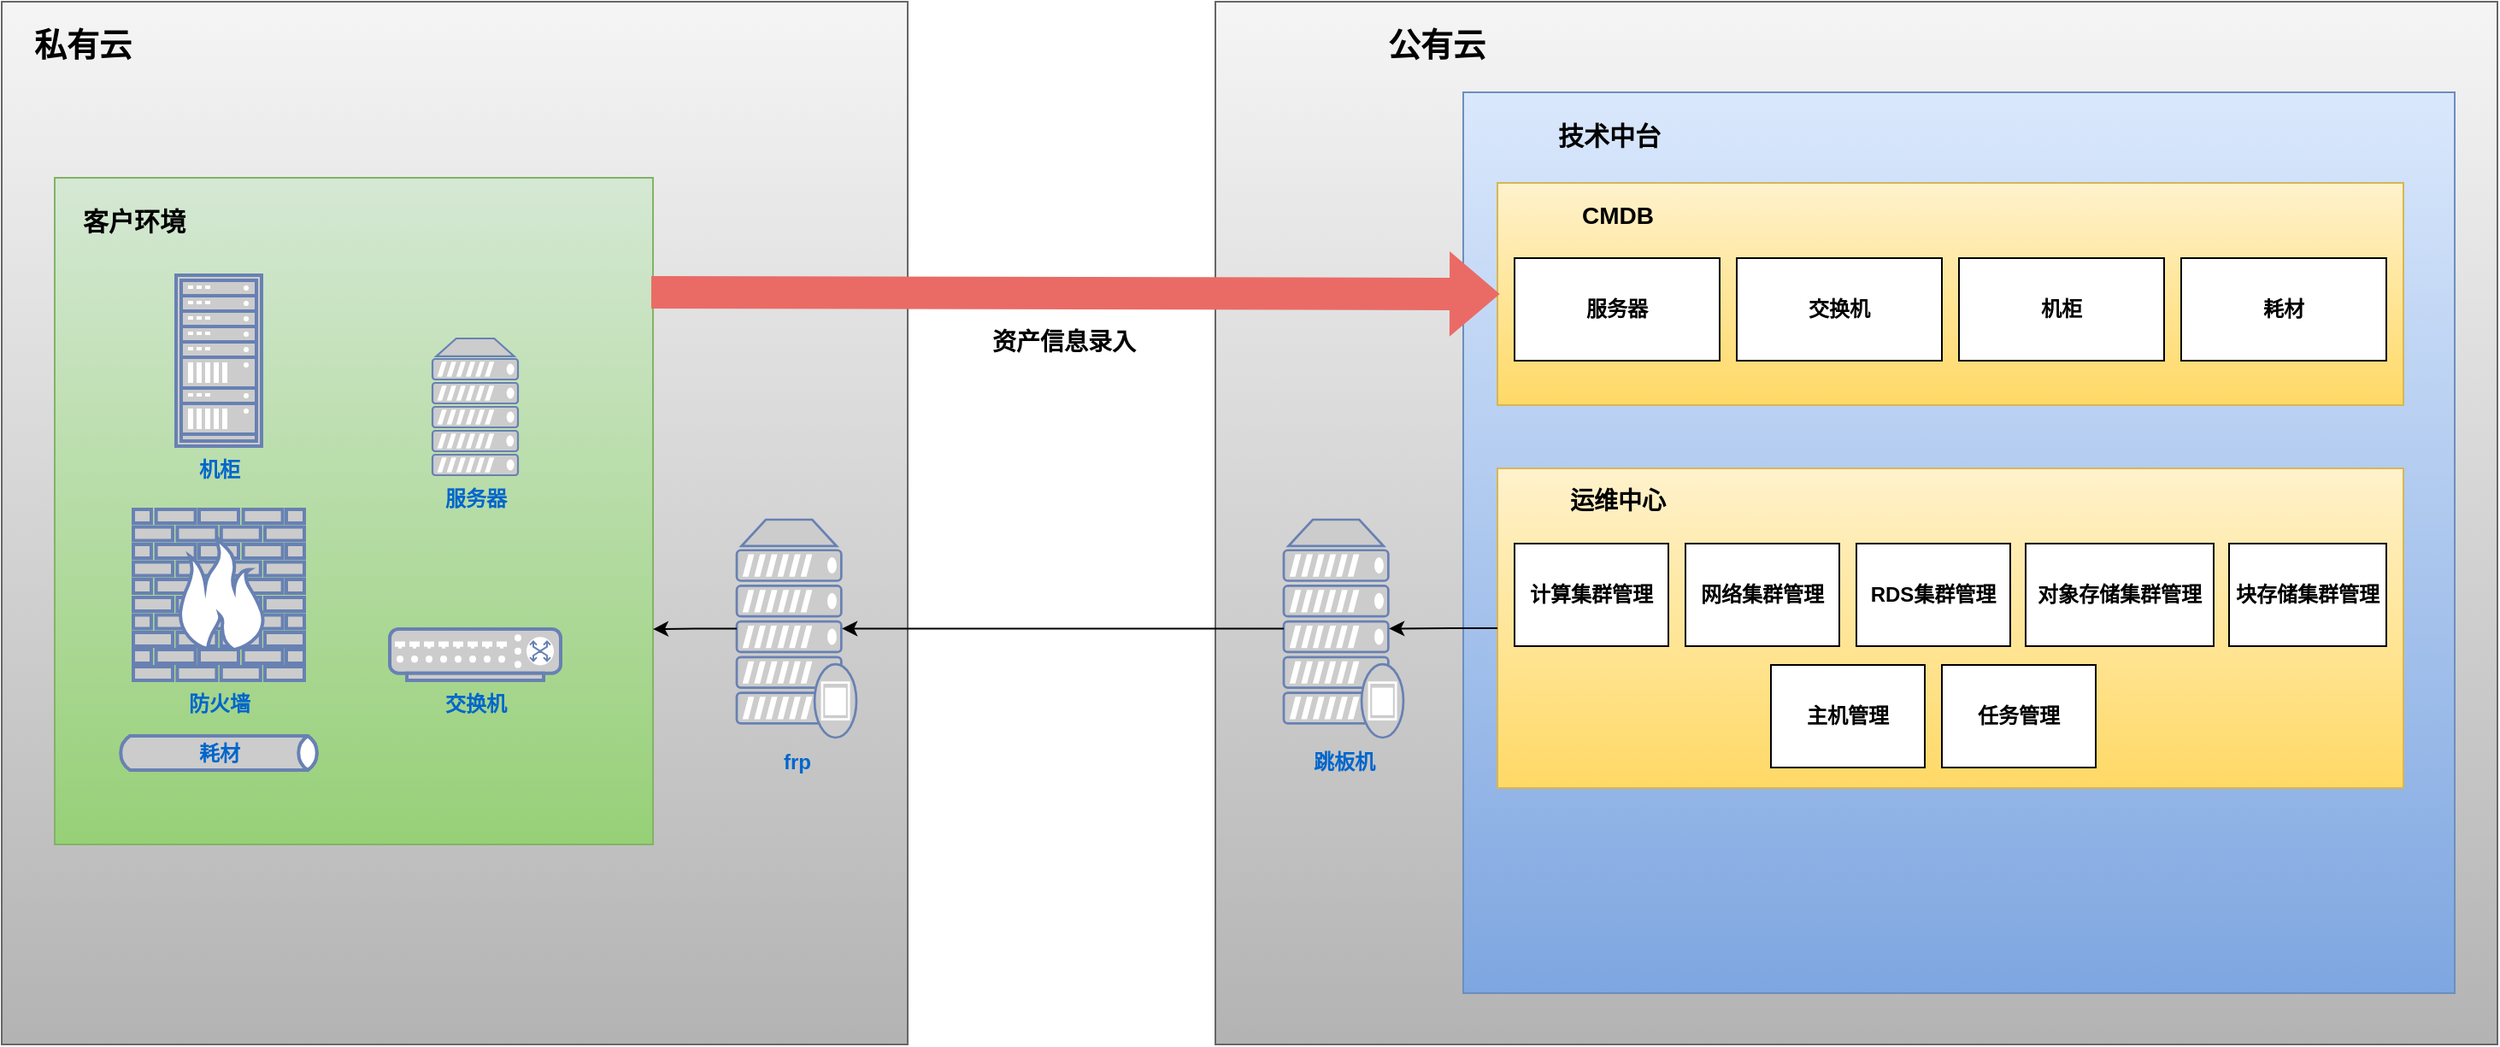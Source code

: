 <mxfile version="24.7.6">
  <diagram name="第 1 页" id="tZWTM6MMYOXU5_3-boHc">
    <mxGraphModel dx="2261" dy="835" grid="1" gridSize="10" guides="1" tooltips="1" connect="1" arrows="1" fold="1" page="1" pageScale="1" pageWidth="827" pageHeight="1169" math="0" shadow="0">
      <root>
        <mxCell id="0" />
        <mxCell id="1" parent="0" />
        <mxCell id="e2eBXviYndKqO75Ok7_J-49" value="" style="rounded=0;whiteSpace=wrap;html=1;fillColor=#f5f5f5;strokeColor=#666666;gradientColor=#b3b3b3;" vertex="1" parent="1">
          <mxGeometry x="-260" y="30" width="530" height="610" as="geometry" />
        </mxCell>
        <mxCell id="e2eBXviYndKqO75Ok7_J-50" value="&lt;font size=&quot;1&quot; style=&quot;&quot;&gt;&lt;b style=&quot;font-size: 19px;&quot;&gt;私有云&lt;/b&gt;&lt;/font&gt;" style="text;html=1;align=center;verticalAlign=middle;resizable=0;points=[];autosize=1;strokeColor=none;fillColor=none;" vertex="1" parent="1">
          <mxGeometry x="-253" y="36" width="80" height="40" as="geometry" />
        </mxCell>
        <mxCell id="e2eBXviYndKqO75Ok7_J-45" value="" style="rounded=0;whiteSpace=wrap;html=1;fillColor=#f5f5f5;strokeColor=#666666;gradientColor=#b3b3b3;" vertex="1" parent="1">
          <mxGeometry x="450" y="30" width="750" height="610" as="geometry" />
        </mxCell>
        <mxCell id="e2eBXviYndKqO75Ok7_J-35" value="" style="rounded=0;whiteSpace=wrap;html=1;fillColor=#d5e8d4;strokeColor=#82b366;gradientColor=#97d077;" vertex="1" parent="1">
          <mxGeometry x="-229" y="133" width="350" height="390" as="geometry" />
        </mxCell>
        <mxCell id="e2eBXviYndKqO75Ok7_J-10" value="&lt;b&gt;服务器&lt;/b&gt;" style="fontColor=#0066CC;verticalAlign=top;verticalLabelPosition=bottom;labelPosition=center;align=center;html=1;outlineConnect=0;fillColor=#CCCCCC;strokeColor=#6881B3;gradientColor=none;gradientDirection=north;strokeWidth=2;shape=mxgraph.networks.server;" vertex="1" parent="1">
          <mxGeometry x="-8" y="227" width="50" height="80" as="geometry" />
        </mxCell>
        <mxCell id="e2eBXviYndKqO75Ok7_J-12" value="&lt;b&gt;交换机&lt;/b&gt;" style="fontColor=#0066CC;verticalAlign=top;verticalLabelPosition=bottom;labelPosition=center;align=center;html=1;outlineConnect=0;fillColor=#CCCCCC;strokeColor=#6881B3;gradientColor=none;gradientDirection=north;strokeWidth=2;shape=mxgraph.networks.switch;" vertex="1" parent="1">
          <mxGeometry x="-33" y="397" width="100" height="30" as="geometry" />
        </mxCell>
        <mxCell id="e2eBXviYndKqO75Ok7_J-13" value="&lt;b&gt;机柜&lt;/b&gt;" style="fontColor=#0066CC;verticalAlign=top;verticalLabelPosition=bottom;labelPosition=center;align=center;html=1;outlineConnect=0;fillColor=#CCCCCC;strokeColor=#6881B3;gradientColor=none;gradientDirection=north;strokeWidth=2;shape=mxgraph.networks.rack;" vertex="1" parent="1">
          <mxGeometry x="-158" y="190" width="50" height="100" as="geometry" />
        </mxCell>
        <mxCell id="e2eBXviYndKqO75Ok7_J-14" value="&lt;b&gt;防火墙&lt;/b&gt;" style="fontColor=#0066CC;verticalAlign=top;verticalLabelPosition=bottom;labelPosition=center;align=center;html=1;outlineConnect=0;fillColor=#CCCCCC;strokeColor=#6881B3;gradientColor=none;gradientDirection=north;strokeWidth=2;shape=mxgraph.networks.firewall;" vertex="1" parent="1">
          <mxGeometry x="-183" y="327" width="100" height="100" as="geometry" />
        </mxCell>
        <mxCell id="e2eBXviYndKqO75Ok7_J-34" value="&lt;b&gt;&lt;font color=&quot;#0066cc&quot;&gt;耗材&lt;/font&gt;&lt;/b&gt;" style="html=1;outlineConnect=0;fillColor=#CCCCCC;strokeColor=#6881B3;gradientColor=none;gradientDirection=north;strokeWidth=2;shape=mxgraph.networks.bus;gradientColor=none;gradientDirection=north;fontColor=#ffffff;perimeter=backbonePerimeter;backboneSize=20;" vertex="1" parent="1">
          <mxGeometry x="-193" y="464.5" width="120" height="10" as="geometry" />
        </mxCell>
        <mxCell id="e2eBXviYndKqO75Ok7_J-36" value="" style="rounded=0;whiteSpace=wrap;html=1;fillColor=#dae8fc;strokeColor=#6c8ebf;gradientColor=#7ea6e0;" vertex="1" parent="1">
          <mxGeometry x="595" y="83" width="580" height="527" as="geometry" />
        </mxCell>
        <mxCell id="e2eBXviYndKqO75Ok7_J-37" value="" style="rounded=0;whiteSpace=wrap;html=1;fillColor=#fff2cc;gradientColor=#ffd966;strokeColor=#d6b656;" vertex="1" parent="1">
          <mxGeometry x="615" y="136" width="530" height="130" as="geometry" />
        </mxCell>
        <mxCell id="e2eBXviYndKqO75Ok7_J-38" value="&lt;b&gt;服务器&lt;/b&gt;" style="rounded=0;whiteSpace=wrap;html=1;" vertex="1" parent="1">
          <mxGeometry x="625" y="180" width="120" height="60" as="geometry" />
        </mxCell>
        <mxCell id="e2eBXviYndKqO75Ok7_J-39" value="&lt;b&gt;交换机&lt;/b&gt;" style="rounded=0;whiteSpace=wrap;html=1;" vertex="1" parent="1">
          <mxGeometry x="755" y="180" width="120" height="60" as="geometry" />
        </mxCell>
        <mxCell id="e2eBXviYndKqO75Ok7_J-40" value="&lt;b&gt;机柜&lt;/b&gt;" style="rounded=0;whiteSpace=wrap;html=1;" vertex="1" parent="1">
          <mxGeometry x="885" y="180" width="120" height="60" as="geometry" />
        </mxCell>
        <mxCell id="e2eBXviYndKqO75Ok7_J-41" value="&lt;b&gt;耗材&lt;/b&gt;" style="rounded=0;whiteSpace=wrap;html=1;" vertex="1" parent="1">
          <mxGeometry x="1015" y="180" width="120" height="60" as="geometry" />
        </mxCell>
        <mxCell id="e2eBXviYndKqO75Ok7_J-42" value="&lt;b&gt;&lt;font style=&quot;font-size: 14px;&quot;&gt;CMDB&lt;/font&gt;&lt;/b&gt;" style="text;html=1;align=center;verticalAlign=middle;resizable=0;points=[];autosize=1;strokeColor=none;fillColor=none;" vertex="1" parent="1">
          <mxGeometry x="650" y="140" width="70" height="30" as="geometry" />
        </mxCell>
        <mxCell id="e2eBXviYndKqO75Ok7_J-43" value="&lt;font style=&quot;font-size: 15px;&quot;&gt;&lt;b&gt;技术中台&lt;/b&gt;&lt;/font&gt;" style="text;html=1;align=center;verticalAlign=middle;resizable=0;points=[];autosize=1;strokeColor=none;fillColor=none;" vertex="1" parent="1">
          <mxGeometry x="640" y="93" width="80" height="30" as="geometry" />
        </mxCell>
        <mxCell id="e2eBXviYndKqO75Ok7_J-44" value="&lt;b&gt;&lt;font style=&quot;font-size: 15px;&quot;&gt;客户环境&lt;/font&gt;&lt;/b&gt;" style="text;html=1;align=center;verticalAlign=middle;resizable=0;points=[];autosize=1;strokeColor=none;fillColor=none;" vertex="1" parent="1">
          <mxGeometry x="-223" y="143" width="80" height="30" as="geometry" />
        </mxCell>
        <mxCell id="e2eBXviYndKqO75Ok7_J-46" value="&lt;font size=&quot;1&quot; style=&quot;&quot;&gt;&lt;b style=&quot;font-size: 19px;&quot;&gt;公有云&lt;/b&gt;&lt;/font&gt;" style="text;html=1;align=center;verticalAlign=middle;resizable=0;points=[];autosize=1;strokeColor=none;fillColor=none;" vertex="1" parent="1">
          <mxGeometry x="539" y="36" width="80" height="40" as="geometry" />
        </mxCell>
        <mxCell id="e2eBXviYndKqO75Ok7_J-54" value="&lt;b&gt;跳板机&lt;/b&gt;" style="fontColor=#0066CC;verticalAlign=top;verticalLabelPosition=bottom;labelPosition=center;align=center;html=1;outlineConnect=0;fillColor=#CCCCCC;strokeColor=#6881B3;gradientColor=none;gradientDirection=north;strokeWidth=2;shape=mxgraph.networks.proxy_server;" vertex="1" parent="1">
          <mxGeometry x="490" y="333" width="70" height="127.5" as="geometry" />
        </mxCell>
        <mxCell id="e2eBXviYndKqO75Ok7_J-55" value="" style="rounded=0;whiteSpace=wrap;html=1;fillColor=#fff2cc;gradientColor=#ffd966;strokeColor=#d6b656;" vertex="1" parent="1">
          <mxGeometry x="615" y="303" width="530" height="187" as="geometry" />
        </mxCell>
        <mxCell id="e2eBXviYndKqO75Ok7_J-56" value="&lt;b&gt;计算集群管理&lt;/b&gt;" style="rounded=0;whiteSpace=wrap;html=1;" vertex="1" parent="1">
          <mxGeometry x="625" y="347" width="90" height="60" as="geometry" />
        </mxCell>
        <mxCell id="e2eBXviYndKqO75Ok7_J-57" value="&lt;b&gt;网络集群管理&lt;/b&gt;" style="rounded=0;whiteSpace=wrap;html=1;" vertex="1" parent="1">
          <mxGeometry x="725" y="347" width="90" height="60" as="geometry" />
        </mxCell>
        <mxCell id="e2eBXviYndKqO75Ok7_J-58" value="&lt;b&gt;RDS集群管理&lt;/b&gt;" style="rounded=0;whiteSpace=wrap;html=1;" vertex="1" parent="1">
          <mxGeometry x="825" y="347" width="90" height="60" as="geometry" />
        </mxCell>
        <mxCell id="e2eBXviYndKqO75Ok7_J-59" value="&lt;b&gt;对象存储集群管理&lt;/b&gt;" style="rounded=0;whiteSpace=wrap;html=1;" vertex="1" parent="1">
          <mxGeometry x="924" y="347" width="110" height="60" as="geometry" />
        </mxCell>
        <mxCell id="e2eBXviYndKqO75Ok7_J-60" value="&lt;b&gt;&lt;font style=&quot;font-size: 14px;&quot;&gt;运维中心&lt;/font&gt;&lt;/b&gt;" style="text;html=1;align=center;verticalAlign=middle;resizable=0;points=[];autosize=1;strokeColor=none;fillColor=none;" vertex="1" parent="1">
          <mxGeometry x="645" y="307" width="80" height="30" as="geometry" />
        </mxCell>
        <mxCell id="e2eBXviYndKqO75Ok7_J-61" value="&lt;b&gt;块存储集群管理&lt;/b&gt;" style="rounded=0;whiteSpace=wrap;html=1;" vertex="1" parent="1">
          <mxGeometry x="1043" y="347" width="92" height="60" as="geometry" />
        </mxCell>
        <mxCell id="e2eBXviYndKqO75Ok7_J-62" value="&lt;b&gt;主机管理&lt;/b&gt;" style="rounded=0;whiteSpace=wrap;html=1;" vertex="1" parent="1">
          <mxGeometry x="775" y="418" width="90" height="60" as="geometry" />
        </mxCell>
        <mxCell id="e2eBXviYndKqO75Ok7_J-63" value="&lt;b&gt;任务管理&lt;/b&gt;" style="rounded=0;whiteSpace=wrap;html=1;" vertex="1" parent="1">
          <mxGeometry x="875" y="418" width="90" height="60" as="geometry" />
        </mxCell>
        <mxCell id="e2eBXviYndKqO75Ok7_J-66" value="" style="shape=flexArrow;endArrow=classic;html=1;rounded=0;entryX=0;entryY=0.5;entryDx=0;entryDy=0;fillColor=#EA6B66;gradientColor=none;strokeColor=#EA6B66;strokeWidth=5;" edge="1" parent="1" target="e2eBXviYndKqO75Ok7_J-37">
          <mxGeometry width="50" height="50" relative="1" as="geometry">
            <mxPoint x="120" y="200" as="sourcePoint" />
            <mxPoint x="592" y="201" as="targetPoint" />
          </mxGeometry>
        </mxCell>
        <mxCell id="e2eBXviYndKqO75Ok7_J-70" value="&lt;b style=&quot;&quot;&gt;&lt;font style=&quot;font-size: 14px;&quot;&gt;资产信息录入&lt;/font&gt;&lt;/b&gt;" style="text;html=1;align=center;verticalAlign=middle;resizable=0;points=[];autosize=1;strokeColor=none;fillColor=none;" vertex="1" parent="1">
          <mxGeometry x="306" y="214" width="110" height="30" as="geometry" />
        </mxCell>
        <mxCell id="e2eBXviYndKqO75Ok7_J-73" value="&lt;b&gt;frp&lt;/b&gt;" style="fontColor=#0066CC;verticalAlign=top;verticalLabelPosition=bottom;labelPosition=center;align=center;html=1;outlineConnect=0;fillColor=#CCCCCC;strokeColor=#6881B3;gradientColor=none;gradientDirection=north;strokeWidth=2;shape=mxgraph.networks.proxy_server;" vertex="1" parent="1">
          <mxGeometry x="170" y="333" width="70" height="127.5" as="geometry" />
        </mxCell>
        <mxCell id="e2eBXviYndKqO75Ok7_J-74" style="edgeStyle=orthogonalEdgeStyle;rounded=0;orthogonalLoop=1;jettySize=auto;html=1;entryX=0.88;entryY=0.5;entryDx=0;entryDy=0;entryPerimeter=0;" edge="1" parent="1" source="e2eBXviYndKqO75Ok7_J-54" target="e2eBXviYndKqO75Ok7_J-73">
          <mxGeometry relative="1" as="geometry" />
        </mxCell>
        <mxCell id="e2eBXviYndKqO75Ok7_J-78" style="edgeStyle=orthogonalEdgeStyle;rounded=0;orthogonalLoop=1;jettySize=auto;html=1;entryX=0.88;entryY=0.5;entryDx=0;entryDy=0;entryPerimeter=0;" edge="1" parent="1" source="e2eBXviYndKqO75Ok7_J-55" target="e2eBXviYndKqO75Ok7_J-54">
          <mxGeometry relative="1" as="geometry" />
        </mxCell>
        <mxCell id="e2eBXviYndKqO75Ok7_J-79" style="edgeStyle=orthogonalEdgeStyle;rounded=0;orthogonalLoop=1;jettySize=auto;html=1;entryX=1;entryY=0.677;entryDx=0;entryDy=0;entryPerimeter=0;" edge="1" parent="1" source="e2eBXviYndKqO75Ok7_J-73" target="e2eBXviYndKqO75Ok7_J-35">
          <mxGeometry relative="1" as="geometry" />
        </mxCell>
      </root>
    </mxGraphModel>
  </diagram>
</mxfile>
